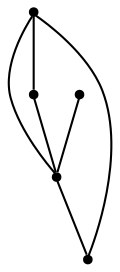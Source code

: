 graph {
  node [shape=point,comment="{\"directed\":false,\"doi\":\"10.1007/978-3-540-77537-9_27\",\"figure\":\"1 (2)\"}"]

  v0 [pos="1563.9129665640894,1477.820538212169"]
  v1 [pos="1414.176602456736,1757.9223754744094"]
  v2 [pos="1283.2041918377545,1478.1956593114676"]
  v3 [pos="1372.0203147001043,1561.35084206321"]
  v4 [pos="1407.8594709529434,1507.8314027820932"]

  v2 -- v1 [id="-2",pos="1283.2041918377545,1478.1956593114676 1414.176602456736,1757.9223754744094 1414.176602456736,1757.9223754744094 1414.176602456736,1757.9223754744094"]
  v0 -- v1 [id="-3",pos="1563.9129665640894,1477.820538212169 1414.176602456736,1757.9223754744094 1414.176602456736,1757.9223754744094 1414.176602456736,1757.9223754744094"]
  v4 -- v1 [id="-7",pos="1407.8594709529434,1507.8314027820932 1407.4257988508357,1515.1674434869938 1407.4257988508357,1515.1674434869938 1407.4257988508357,1515.1674434869938 1417.0828926973563,1750.9448559015445 1417.0828926973563,1750.9448559015445 1417.0828926973563,1750.9448559015445 1414.176602456736,1757.9223754744094 1414.176602456736,1757.9223754744094 1414.176602456736,1757.9223754744094"]
  v1 -- v3 [id="-8",pos="1414.176602456736,1757.9223754744094 1372.0203147001043,1561.35084206321 1372.0203147001043,1561.35084206321 1372.0203147001043,1561.35084206321"]
  v0 -- v3 [id="-10",pos="1563.9129665640894,1477.820538212169 1372.0203147001043,1561.35084206321 1372.0203147001043,1561.35084206321 1372.0203147001043,1561.35084206321"]
  v0 -- v2 [id="-11",pos="1563.9129665640894,1477.820538212169 1283.2041918377545,1478.1956593114676 1283.2041918377545,1478.1956593114676 1283.2041918377545,1478.1956593114676"]
}